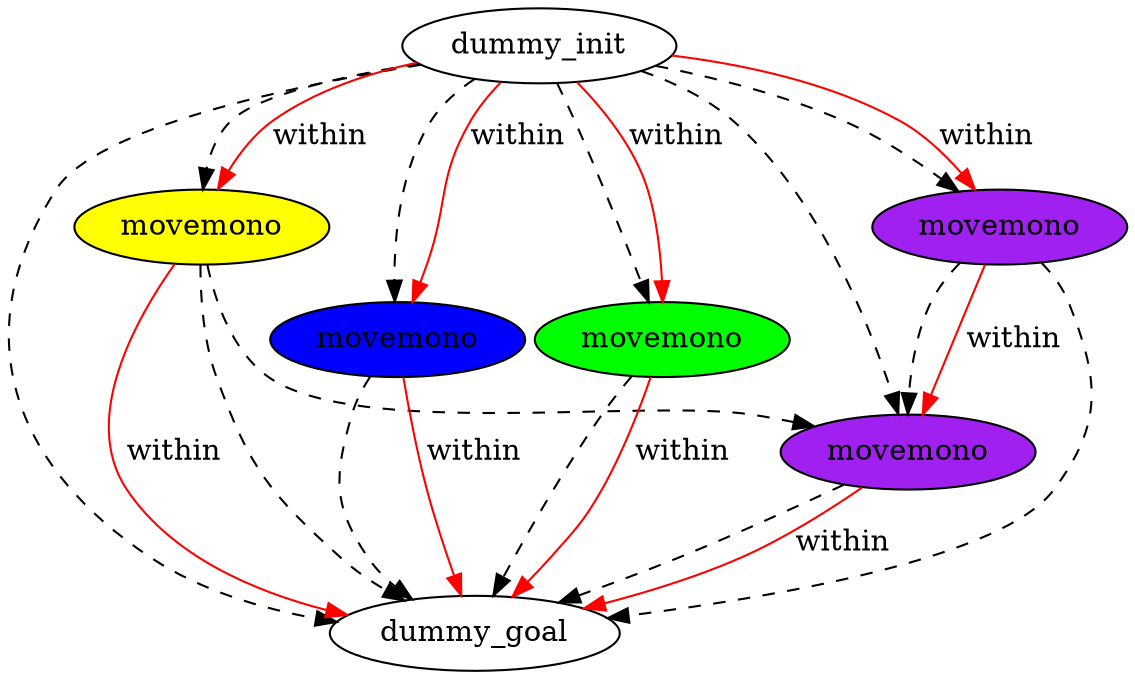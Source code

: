 digraph {
	"9a1fc8df-0af2-6cfb-5544-9634d8368f3f" [label=dummy_init fillcolor=white style=filled]
	"1f059128-06a2-e7d0-8a79-e14de47fa91b" [label=dummy_goal fillcolor=white style=filled]
	"da3eb4a9-a70b-cac4-faf7-09b77b2d2225" [label=movemono fillcolor=yellow style=filled]
	"2062508e-4b5a-3c21-bea6-b3ffd5f43ea5" [label=movemono fillcolor=blue style=filled]
	"3192bcfc-7d85-fe28-0a2a-5909be54e293" [label=movemono fillcolor=green style=filled]
	"92293988-5b77-4826-71c9-5e59ca6937aa" [label=movemono fillcolor=purple style=filled]
	"8dfcbd29-b905-9544-3ad6-6eba8c8bf013" [label=movemono fillcolor=purple style=filled]
	"92293988-5b77-4826-71c9-5e59ca6937aa" -> "1f059128-06a2-e7d0-8a79-e14de47fa91b" [color=black style=dashed]
	"da3eb4a9-a70b-cac4-faf7-09b77b2d2225" -> "1f059128-06a2-e7d0-8a79-e14de47fa91b" [color=black style=dashed]
	"9a1fc8df-0af2-6cfb-5544-9634d8368f3f" -> "1f059128-06a2-e7d0-8a79-e14de47fa91b" [color=black style=dashed]
	"3192bcfc-7d85-fe28-0a2a-5909be54e293" -> "1f059128-06a2-e7d0-8a79-e14de47fa91b" [color=black style=dashed]
	"da3eb4a9-a70b-cac4-faf7-09b77b2d2225" -> "92293988-5b77-4826-71c9-5e59ca6937aa" [color=black style=dashed]
	"9a1fc8df-0af2-6cfb-5544-9634d8368f3f" -> "da3eb4a9-a70b-cac4-faf7-09b77b2d2225" [color=black style=dashed]
	"9a1fc8df-0af2-6cfb-5544-9634d8368f3f" -> "92293988-5b77-4826-71c9-5e59ca6937aa" [color=black style=dashed]
	"9a1fc8df-0af2-6cfb-5544-9634d8368f3f" -> "3192bcfc-7d85-fe28-0a2a-5909be54e293" [color=black style=dashed]
	"2062508e-4b5a-3c21-bea6-b3ffd5f43ea5" -> "1f059128-06a2-e7d0-8a79-e14de47fa91b" [color=black style=dashed]
	"8dfcbd29-b905-9544-3ad6-6eba8c8bf013" -> "1f059128-06a2-e7d0-8a79-e14de47fa91b" [color=black style=dashed]
	"9a1fc8df-0af2-6cfb-5544-9634d8368f3f" -> "8dfcbd29-b905-9544-3ad6-6eba8c8bf013" [color=black style=dashed]
	"9a1fc8df-0af2-6cfb-5544-9634d8368f3f" -> "2062508e-4b5a-3c21-bea6-b3ffd5f43ea5" [color=black style=dashed]
	"8dfcbd29-b905-9544-3ad6-6eba8c8bf013" -> "92293988-5b77-4826-71c9-5e59ca6937aa" [color=black style=dashed]
	"da3eb4a9-a70b-cac4-faf7-09b77b2d2225" -> "1f059128-06a2-e7d0-8a79-e14de47fa91b" [label=within color=red]
	"3192bcfc-7d85-fe28-0a2a-5909be54e293" -> "1f059128-06a2-e7d0-8a79-e14de47fa91b" [label=within color=red]
	"8dfcbd29-b905-9544-3ad6-6eba8c8bf013" -> "92293988-5b77-4826-71c9-5e59ca6937aa" [label=within color=red]
	"9a1fc8df-0af2-6cfb-5544-9634d8368f3f" -> "8dfcbd29-b905-9544-3ad6-6eba8c8bf013" [label=within color=red]
	"92293988-5b77-4826-71c9-5e59ca6937aa" -> "1f059128-06a2-e7d0-8a79-e14de47fa91b" [label=within color=red]
	"2062508e-4b5a-3c21-bea6-b3ffd5f43ea5" -> "1f059128-06a2-e7d0-8a79-e14de47fa91b" [label=within color=red]
	"9a1fc8df-0af2-6cfb-5544-9634d8368f3f" -> "da3eb4a9-a70b-cac4-faf7-09b77b2d2225" [label=within color=red]
	"9a1fc8df-0af2-6cfb-5544-9634d8368f3f" -> "2062508e-4b5a-3c21-bea6-b3ffd5f43ea5" [label=within color=red]
	"9a1fc8df-0af2-6cfb-5544-9634d8368f3f" -> "3192bcfc-7d85-fe28-0a2a-5909be54e293" [label=within color=red]
}
